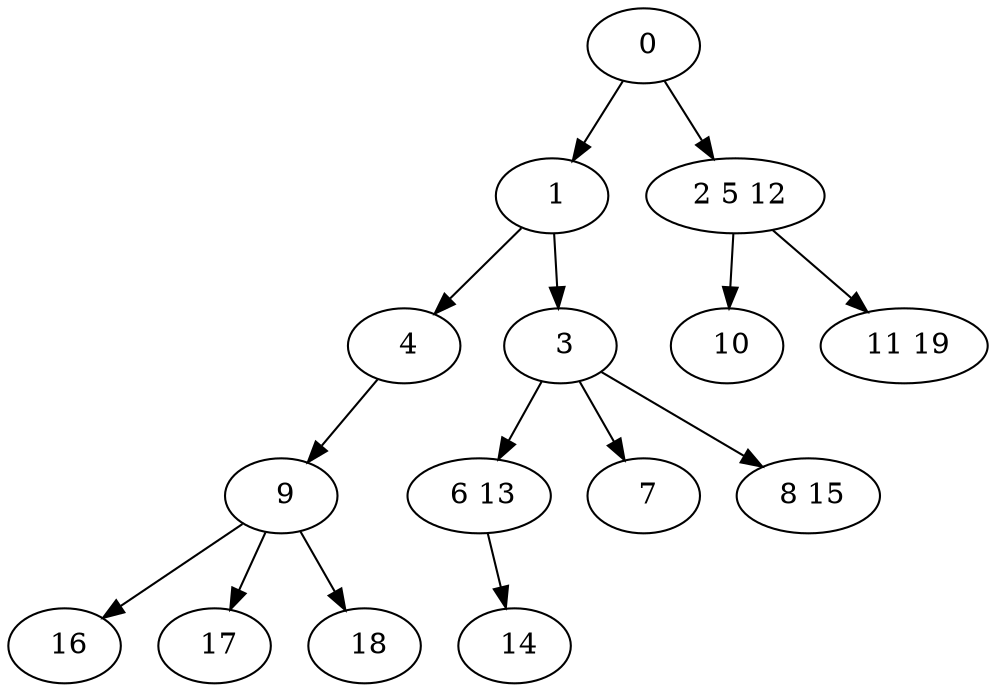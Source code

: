 digraph mytree {
" 0" -> " 1";
" 0" -> " 2 5 12";
" 1" -> " 4";
" 1" -> " 3";
" 2 5 12" -> " 10";
" 2 5 12" -> " 11 19";
" 9" -> " 16";
" 9" -> " 17";
" 9" -> " 18";
" 4" -> " 9";
" 10";
" 11 19";
" 3" -> " 6 13";
" 3" -> " 7";
" 3" -> " 8 15";
" 6 13" -> " 14";
" 7";
" 8 15";
" 14";
" 16";
" 17";
" 18";
}
